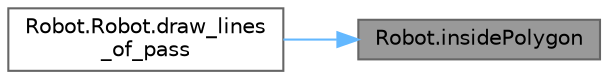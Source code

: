digraph "Robot.insidePolygon"
{
 // LATEX_PDF_SIZE
  bgcolor="transparent";
  edge [fontname=Helvetica,fontsize=10,labelfontname=Helvetica,labelfontsize=10];
  node [fontname=Helvetica,fontsize=10,shape=box,height=0.2,width=0.4];
  rankdir="RL";
  Node1 [label="Robot.insidePolygon",height=0.2,width=0.4,color="gray40", fillcolor="grey60", style="filled", fontcolor="black",tooltip=" "];
  Node1 -> Node2 [dir="back",color="steelblue1",style="solid"];
  Node2 [label="Robot.Robot.draw_lines\l_of_pass",height=0.2,width=0.4,color="grey40", fillcolor="white", style="filled",URL="$class_robot_1_1_robot.html#a22cc7df21c799d7f6371c8480d7067b6",tooltip=" "];
}
